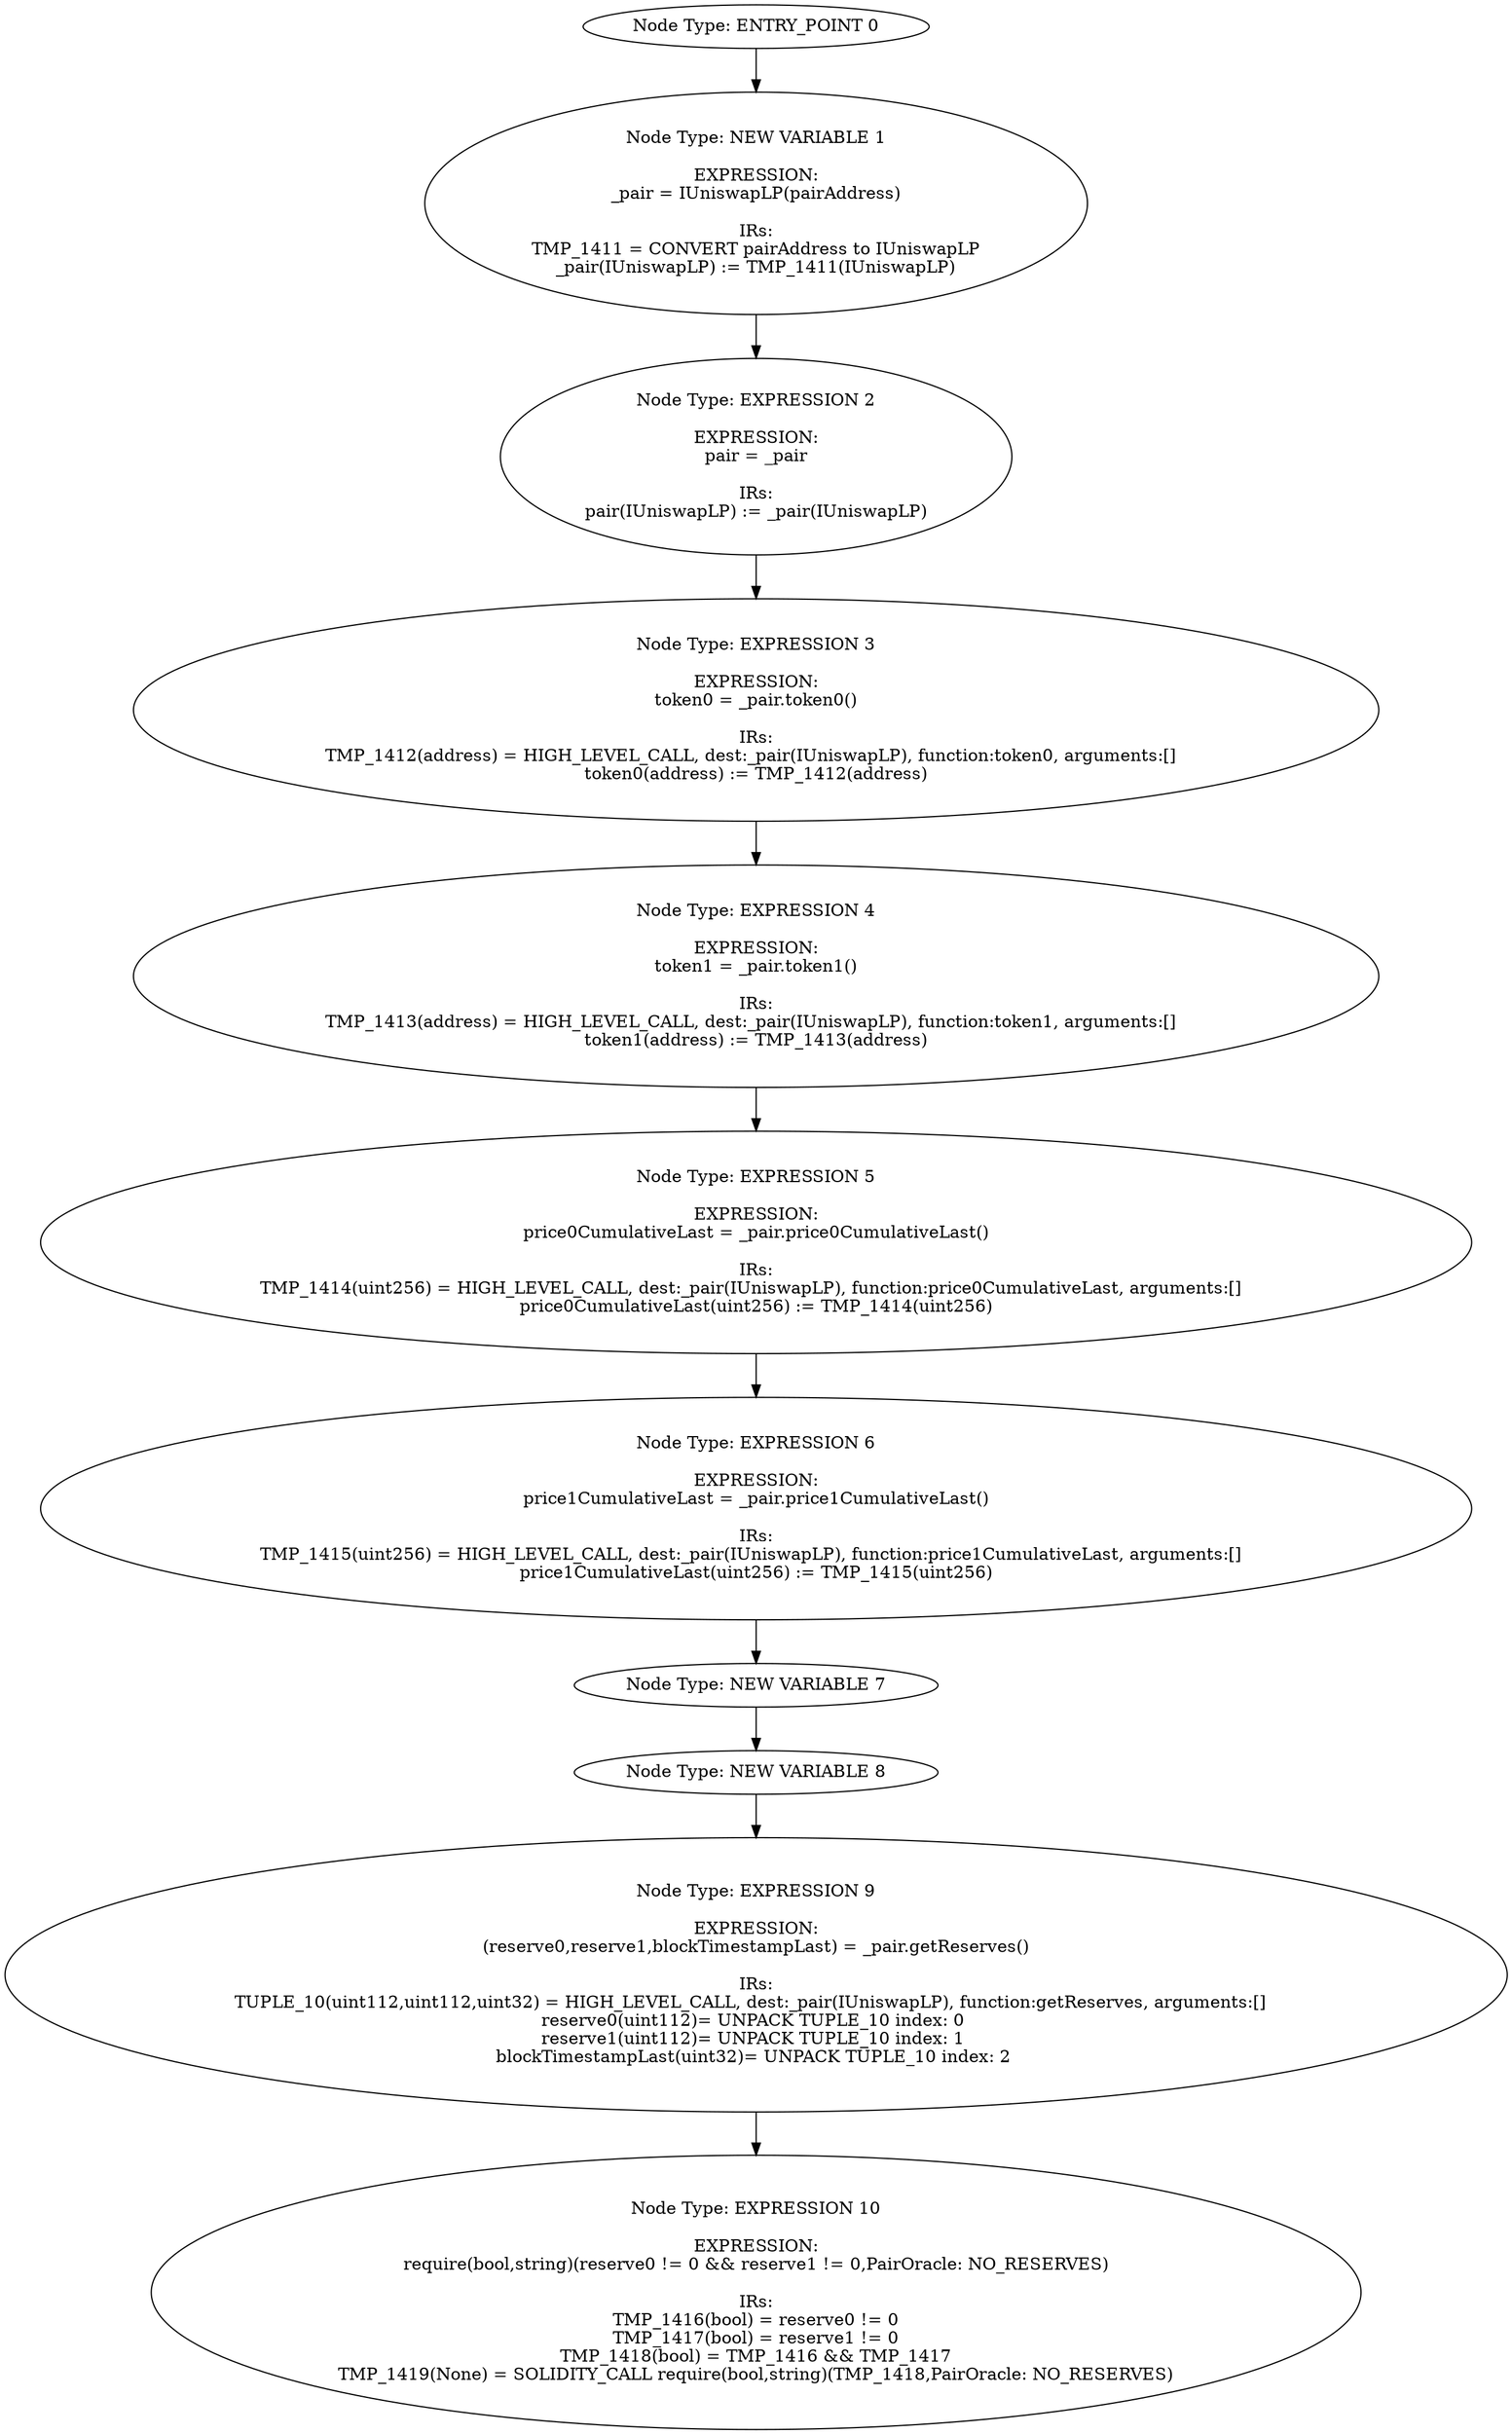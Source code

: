 digraph{
0[label="Node Type: ENTRY_POINT 0
"];
0->1;
1[label="Node Type: NEW VARIABLE 1

EXPRESSION:
_pair = IUniswapLP(pairAddress)

IRs:
TMP_1411 = CONVERT pairAddress to IUniswapLP
_pair(IUniswapLP) := TMP_1411(IUniswapLP)"];
1->2;
2[label="Node Type: EXPRESSION 2

EXPRESSION:
pair = _pair

IRs:
pair(IUniswapLP) := _pair(IUniswapLP)"];
2->3;
3[label="Node Type: EXPRESSION 3

EXPRESSION:
token0 = _pair.token0()

IRs:
TMP_1412(address) = HIGH_LEVEL_CALL, dest:_pair(IUniswapLP), function:token0, arguments:[]  
token0(address) := TMP_1412(address)"];
3->4;
4[label="Node Type: EXPRESSION 4

EXPRESSION:
token1 = _pair.token1()

IRs:
TMP_1413(address) = HIGH_LEVEL_CALL, dest:_pair(IUniswapLP), function:token1, arguments:[]  
token1(address) := TMP_1413(address)"];
4->5;
5[label="Node Type: EXPRESSION 5

EXPRESSION:
price0CumulativeLast = _pair.price0CumulativeLast()

IRs:
TMP_1414(uint256) = HIGH_LEVEL_CALL, dest:_pair(IUniswapLP), function:price0CumulativeLast, arguments:[]  
price0CumulativeLast(uint256) := TMP_1414(uint256)"];
5->6;
6[label="Node Type: EXPRESSION 6

EXPRESSION:
price1CumulativeLast = _pair.price1CumulativeLast()

IRs:
TMP_1415(uint256) = HIGH_LEVEL_CALL, dest:_pair(IUniswapLP), function:price1CumulativeLast, arguments:[]  
price1CumulativeLast(uint256) := TMP_1415(uint256)"];
6->7;
7[label="Node Type: NEW VARIABLE 7
"];
7->8;
8[label="Node Type: NEW VARIABLE 8
"];
8->9;
9[label="Node Type: EXPRESSION 9

EXPRESSION:
(reserve0,reserve1,blockTimestampLast) = _pair.getReserves()

IRs:
TUPLE_10(uint112,uint112,uint32) = HIGH_LEVEL_CALL, dest:_pair(IUniswapLP), function:getReserves, arguments:[]  
reserve0(uint112)= UNPACK TUPLE_10 index: 0 
reserve1(uint112)= UNPACK TUPLE_10 index: 1 
blockTimestampLast(uint32)= UNPACK TUPLE_10 index: 2 "];
9->10;
10[label="Node Type: EXPRESSION 10

EXPRESSION:
require(bool,string)(reserve0 != 0 && reserve1 != 0,PairOracle: NO_RESERVES)

IRs:
TMP_1416(bool) = reserve0 != 0
TMP_1417(bool) = reserve1 != 0
TMP_1418(bool) = TMP_1416 && TMP_1417
TMP_1419(None) = SOLIDITY_CALL require(bool,string)(TMP_1418,PairOracle: NO_RESERVES)"];
}
